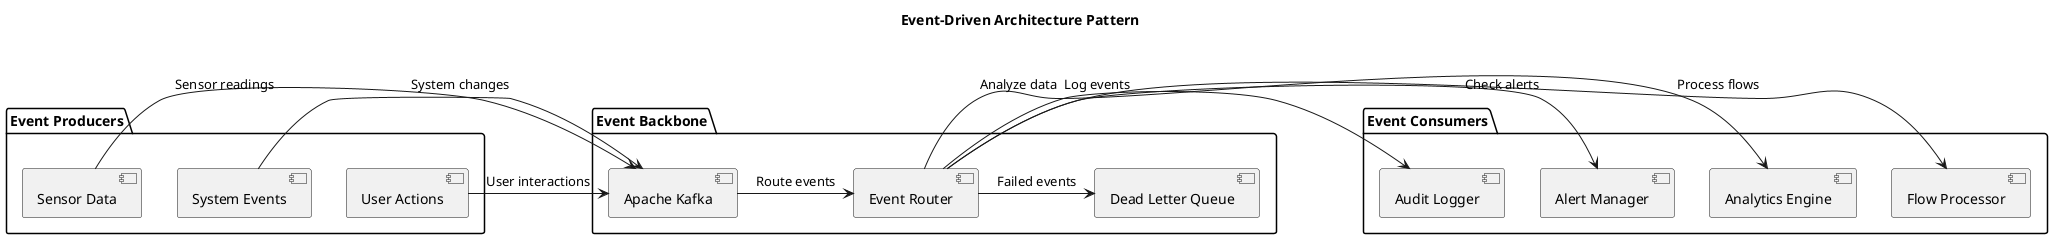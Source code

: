 @startuml
title Event-Driven Architecture Pattern

package "Event Producers" {
    component "User Actions" as UserEvents
    component "System Events" as SysEvents
    component "Sensor Data" as SensorEvents
}

package "Event Backbone" {
    component "Apache Kafka" as Kafka
    component "Event Router" as EventRouter
    component "Dead Letter Queue" as DLQ
}

package "Event Consumers" {
    component "Flow Processor" as FlowProc
    component "Analytics Engine" as Analytics
    component "Alert Manager" as Alerts
    component "Audit Logger" as Audit
}

UserEvents -> Kafka: User interactions
SysEvents -> Kafka: System changes
SensorEvents -> Kafka: Sensor readings
Kafka -> EventRouter: Route events
EventRouter -> FlowProc: Process flows
EventRouter -> Analytics: Analyze data
EventRouter -> Alerts: Check alerts
EventRouter -> Audit: Log events
EventRouter -> DLQ: Failed events

@enduml